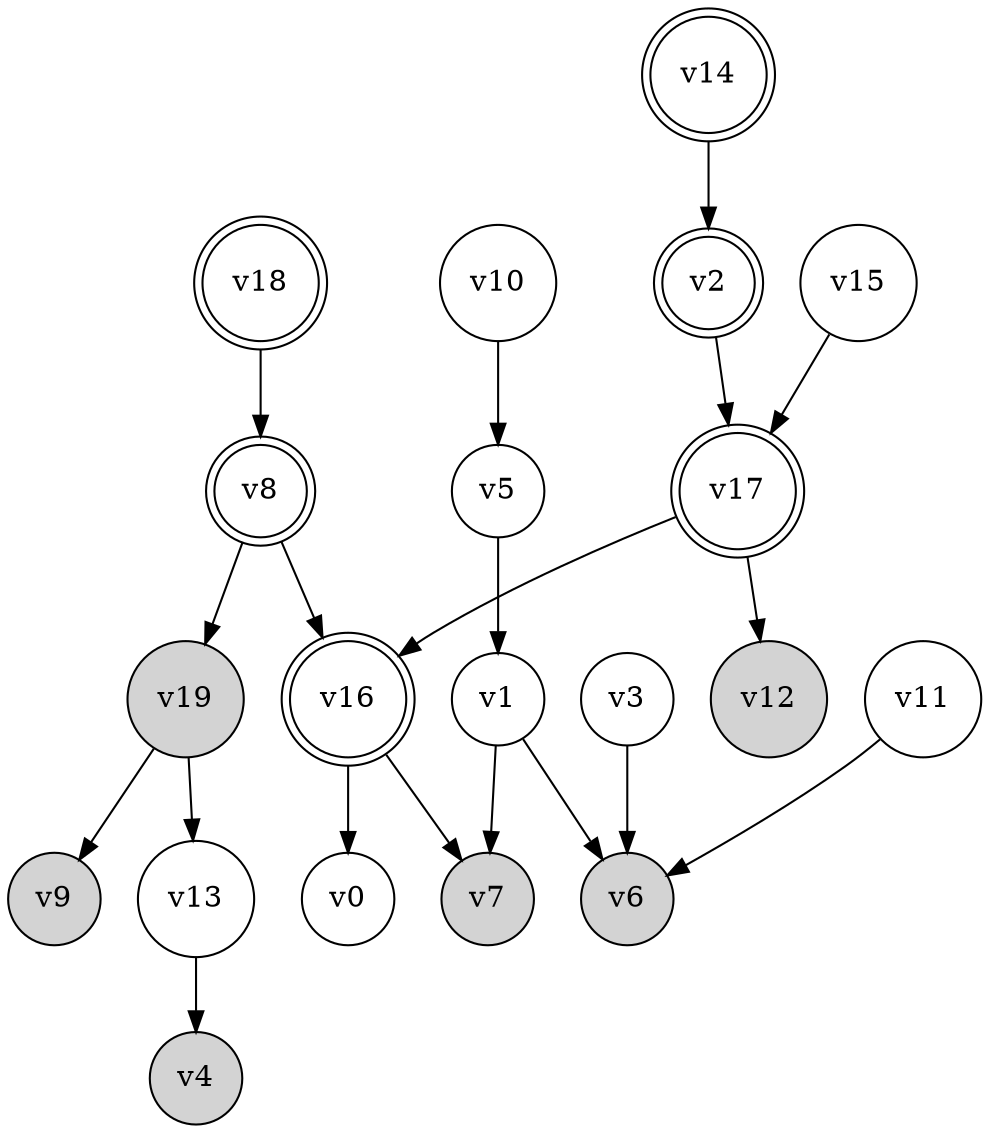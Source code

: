 digraph {
	rankdir=TD
	v0 [shape=circle]
	v1 [shape=circle]
	v2 [shape=doublecircle]
	v3 [shape=circle]
	v4 [shape=circle style=filled]
	v5 [shape=circle]
	v6 [shape=circle style=filled]
	v7 [shape=circle style=filled]
	v8 [shape=doublecircle]
	v9 [shape=circle style=filled]
	v10 [shape=circle]
	v11 [shape=circle]
	v12 [shape=circle style=filled]
	v13 [shape=circle]
	v14 [shape=doublecircle]
	v15 [shape=circle]
	v16 [shape=doublecircle]
	v17 [shape=doublecircle]
	v18 [shape=doublecircle]
	v19 [shape=circle style=filled]
	v1 -> v6
	v1 -> v7
	v2 -> v17
	v3 -> v6
	v5 -> v1
	v8 -> v16
	v8 -> v19
	v10 -> v5
	v11 -> v6
	v13 -> v4
	v14 -> v2
	v15 -> v17
	v16 -> v0
	v16 -> v7
	v17 -> v16
	v17 -> v12
	v18 -> v8
	v19 -> v13
	v19 -> v9
}
